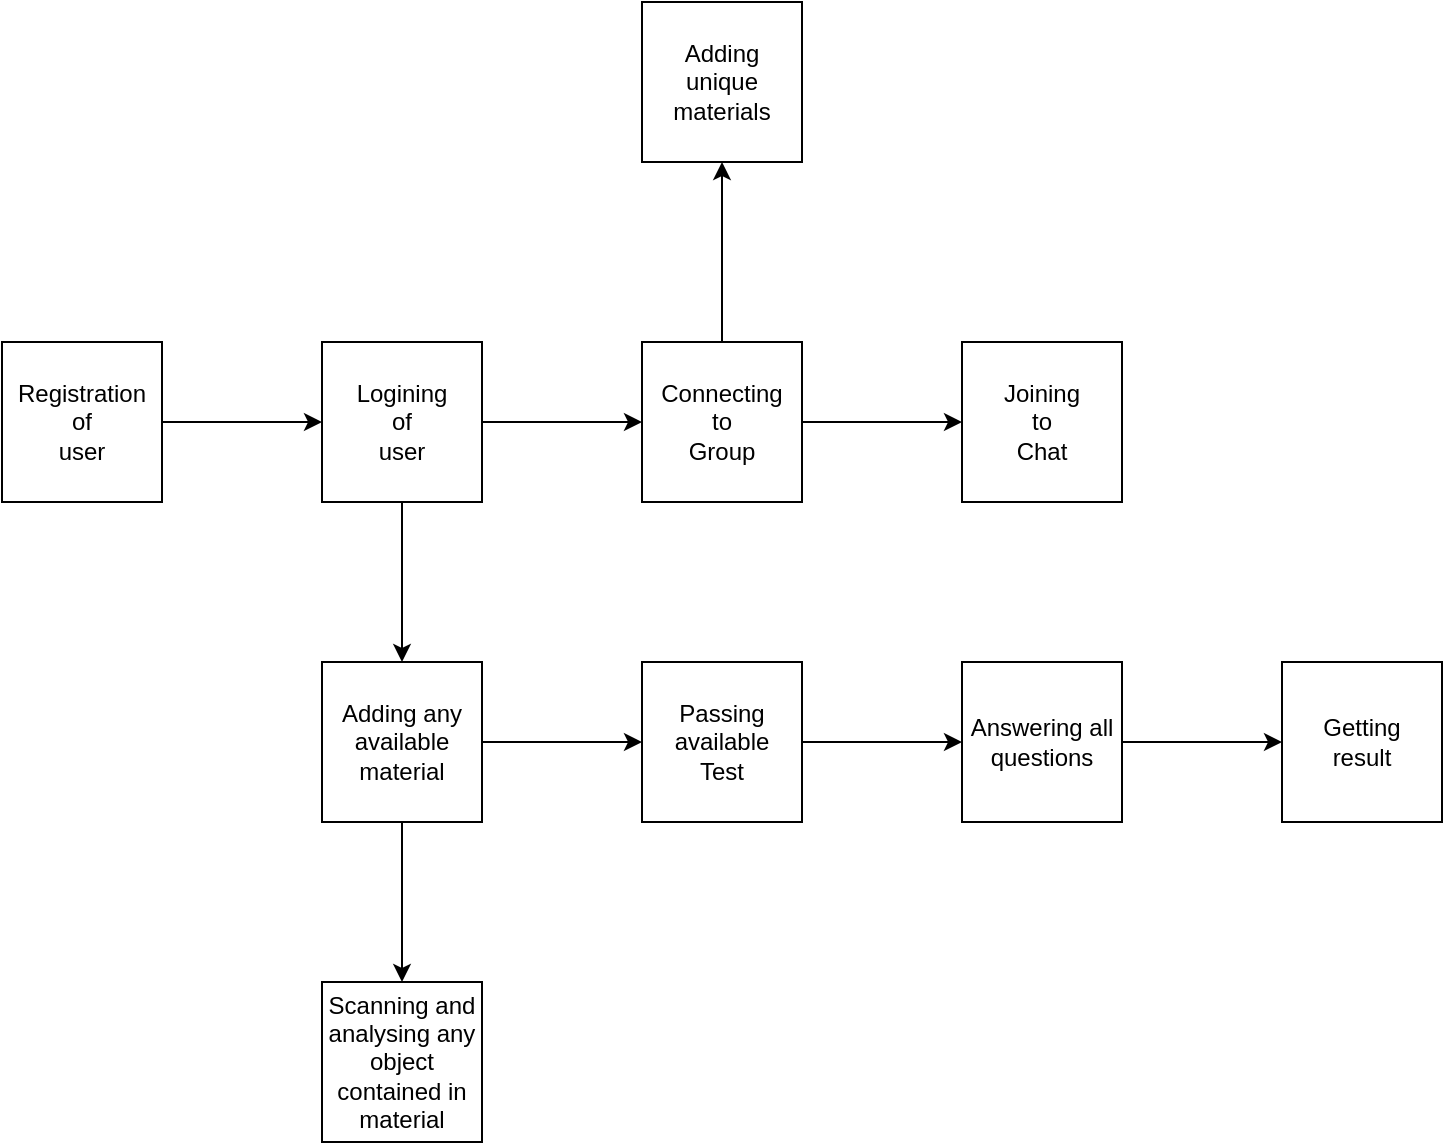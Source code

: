 <mxfile version="22.1.5" type="device">
  <diagram name="Сторінка-1" id="L57EItge95dnyoNNNb1q">
    <mxGraphModel dx="1235" dy="675" grid="1" gridSize="10" guides="1" tooltips="1" connect="1" arrows="1" fold="1" page="1" pageScale="1" pageWidth="827" pageHeight="1169" math="0" shadow="0">
      <root>
        <mxCell id="0" />
        <mxCell id="1" parent="0" />
        <mxCell id="U3_eYkSYN8rmaqa3Gd5L-1" value="Registration&lt;br&gt;of&lt;br&gt;user" style="whiteSpace=wrap;html=1;aspect=fixed;" vertex="1" parent="1">
          <mxGeometry x="54" y="200" width="80" height="80" as="geometry" />
        </mxCell>
        <mxCell id="U3_eYkSYN8rmaqa3Gd5L-2" value="" style="endArrow=classic;html=1;rounded=0;exitX=1;exitY=0.5;exitDx=0;exitDy=0;entryX=0;entryY=0.5;entryDx=0;entryDy=0;" edge="1" parent="1" source="U3_eYkSYN8rmaqa3Gd5L-1" target="U3_eYkSYN8rmaqa3Gd5L-3">
          <mxGeometry width="50" height="50" relative="1" as="geometry">
            <mxPoint x="164" y="260" as="sourcePoint" />
            <mxPoint x="214" y="240" as="targetPoint" />
          </mxGeometry>
        </mxCell>
        <mxCell id="U3_eYkSYN8rmaqa3Gd5L-3" value="Logining&lt;br&gt;of&lt;br&gt;user" style="whiteSpace=wrap;html=1;aspect=fixed;" vertex="1" parent="1">
          <mxGeometry x="214" y="200" width="80" height="80" as="geometry" />
        </mxCell>
        <mxCell id="U3_eYkSYN8rmaqa3Gd5L-5" value="" style="endArrow=classic;html=1;rounded=0;exitX=1;exitY=0.5;exitDx=0;exitDy=0;entryX=0;entryY=0.5;entryDx=0;entryDy=0;" edge="1" parent="1" source="U3_eYkSYN8rmaqa3Gd5L-3" target="U3_eYkSYN8rmaqa3Gd5L-7">
          <mxGeometry width="50" height="50" relative="1" as="geometry">
            <mxPoint x="244" y="400" as="sourcePoint" />
            <mxPoint x="374" y="240" as="targetPoint" />
          </mxGeometry>
        </mxCell>
        <mxCell id="U3_eYkSYN8rmaqa3Gd5L-6" value="" style="endArrow=classic;html=1;rounded=0;exitX=0.5;exitY=1;exitDx=0;exitDy=0;entryX=0.5;entryY=0;entryDx=0;entryDy=0;" edge="1" parent="1" source="U3_eYkSYN8rmaqa3Gd5L-3" target="U3_eYkSYN8rmaqa3Gd5L-12">
          <mxGeometry width="50" height="50" relative="1" as="geometry">
            <mxPoint x="264" y="440" as="sourcePoint" />
            <mxPoint x="254" y="360" as="targetPoint" />
          </mxGeometry>
        </mxCell>
        <mxCell id="U3_eYkSYN8rmaqa3Gd5L-7" value="Connecting&lt;br&gt;to&lt;br&gt;Group" style="whiteSpace=wrap;html=1;aspect=fixed;" vertex="1" parent="1">
          <mxGeometry x="374" y="200" width="80" height="80" as="geometry" />
        </mxCell>
        <mxCell id="U3_eYkSYN8rmaqa3Gd5L-9" value="" style="endArrow=classic;html=1;rounded=0;exitX=1;exitY=0.5;exitDx=0;exitDy=0;entryX=0;entryY=0.5;entryDx=0;entryDy=0;" edge="1" parent="1" source="U3_eYkSYN8rmaqa3Gd5L-7" target="U3_eYkSYN8rmaqa3Gd5L-10">
          <mxGeometry width="50" height="50" relative="1" as="geometry">
            <mxPoint x="484" y="250" as="sourcePoint" />
            <mxPoint x="524" y="260" as="targetPoint" />
          </mxGeometry>
        </mxCell>
        <mxCell id="U3_eYkSYN8rmaqa3Gd5L-10" value="Joining&lt;br&gt;to&lt;br&gt;Chat" style="whiteSpace=wrap;html=1;aspect=fixed;" vertex="1" parent="1">
          <mxGeometry x="534" y="200" width="80" height="80" as="geometry" />
        </mxCell>
        <mxCell id="U3_eYkSYN8rmaqa3Gd5L-12" value="Adding any available&lt;br&gt;material" style="whiteSpace=wrap;html=1;aspect=fixed;" vertex="1" parent="1">
          <mxGeometry x="214" y="360" width="80" height="80" as="geometry" />
        </mxCell>
        <mxCell id="U3_eYkSYN8rmaqa3Gd5L-13" value="" style="endArrow=classic;html=1;rounded=0;exitX=0.5;exitY=1;exitDx=0;exitDy=0;entryX=0.5;entryY=0;entryDx=0;entryDy=0;" edge="1" parent="1" source="U3_eYkSYN8rmaqa3Gd5L-12" target="U3_eYkSYN8rmaqa3Gd5L-14">
          <mxGeometry width="50" height="50" relative="1" as="geometry">
            <mxPoint x="284" y="520" as="sourcePoint" />
            <mxPoint x="254" y="520" as="targetPoint" />
          </mxGeometry>
        </mxCell>
        <mxCell id="U3_eYkSYN8rmaqa3Gd5L-14" value="Scanning and analysing any&lt;br&gt;object contained in material" style="whiteSpace=wrap;html=1;aspect=fixed;" vertex="1" parent="1">
          <mxGeometry x="214" y="520" width="80" height="80" as="geometry" />
        </mxCell>
        <mxCell id="U3_eYkSYN8rmaqa3Gd5L-15" value="" style="endArrow=classic;html=1;rounded=0;exitX=1;exitY=0.5;exitDx=0;exitDy=0;entryX=0;entryY=0.5;entryDx=0;entryDy=0;" edge="1" parent="1" source="U3_eYkSYN8rmaqa3Gd5L-12" target="U3_eYkSYN8rmaqa3Gd5L-16">
          <mxGeometry width="50" height="50" relative="1" as="geometry">
            <mxPoint x="414" y="410" as="sourcePoint" />
            <mxPoint x="374" y="400" as="targetPoint" />
          </mxGeometry>
        </mxCell>
        <mxCell id="U3_eYkSYN8rmaqa3Gd5L-16" value="Passing available&lt;br&gt;Test" style="whiteSpace=wrap;html=1;aspect=fixed;" vertex="1" parent="1">
          <mxGeometry x="374" y="360" width="80" height="80" as="geometry" />
        </mxCell>
        <mxCell id="U3_eYkSYN8rmaqa3Gd5L-17" value="" style="endArrow=classic;html=1;rounded=0;exitX=1;exitY=0.5;exitDx=0;exitDy=0;entryX=0;entryY=0.5;entryDx=0;entryDy=0;" edge="1" parent="1" source="U3_eYkSYN8rmaqa3Gd5L-16" target="U3_eYkSYN8rmaqa3Gd5L-18">
          <mxGeometry width="50" height="50" relative="1" as="geometry">
            <mxPoint x="524" y="430" as="sourcePoint" />
            <mxPoint x="534" y="400" as="targetPoint" />
          </mxGeometry>
        </mxCell>
        <mxCell id="U3_eYkSYN8rmaqa3Gd5L-18" value="Answering all&lt;br&gt;questions" style="whiteSpace=wrap;html=1;aspect=fixed;" vertex="1" parent="1">
          <mxGeometry x="534" y="360" width="80" height="80" as="geometry" />
        </mxCell>
        <mxCell id="U3_eYkSYN8rmaqa3Gd5L-20" value="" style="endArrow=classic;html=1;rounded=0;exitX=0.5;exitY=0;exitDx=0;exitDy=0;entryX=0.5;entryY=1;entryDx=0;entryDy=0;" edge="1" parent="1" source="U3_eYkSYN8rmaqa3Gd5L-7" target="U3_eYkSYN8rmaqa3Gd5L-21">
          <mxGeometry width="50" height="50" relative="1" as="geometry">
            <mxPoint x="404" y="160" as="sourcePoint" />
            <mxPoint x="414" y="120" as="targetPoint" />
          </mxGeometry>
        </mxCell>
        <mxCell id="U3_eYkSYN8rmaqa3Gd5L-21" value="Adding&lt;br&gt;unique&lt;br&gt;materials" style="whiteSpace=wrap;html=1;aspect=fixed;" vertex="1" parent="1">
          <mxGeometry x="374" y="30" width="80" height="80" as="geometry" />
        </mxCell>
        <mxCell id="U3_eYkSYN8rmaqa3Gd5L-22" value="" style="endArrow=classic;html=1;rounded=0;exitX=1;exitY=0.5;exitDx=0;exitDy=0;entryX=0;entryY=0.5;entryDx=0;entryDy=0;" edge="1" parent="1" source="U3_eYkSYN8rmaqa3Gd5L-18" target="U3_eYkSYN8rmaqa3Gd5L-23">
          <mxGeometry width="50" height="50" relative="1" as="geometry">
            <mxPoint x="664" y="410" as="sourcePoint" />
            <mxPoint x="694" y="400" as="targetPoint" />
          </mxGeometry>
        </mxCell>
        <mxCell id="U3_eYkSYN8rmaqa3Gd5L-23" value="Getting&lt;br&gt;result" style="whiteSpace=wrap;html=1;aspect=fixed;" vertex="1" parent="1">
          <mxGeometry x="694" y="360" width="80" height="80" as="geometry" />
        </mxCell>
      </root>
    </mxGraphModel>
  </diagram>
</mxfile>
